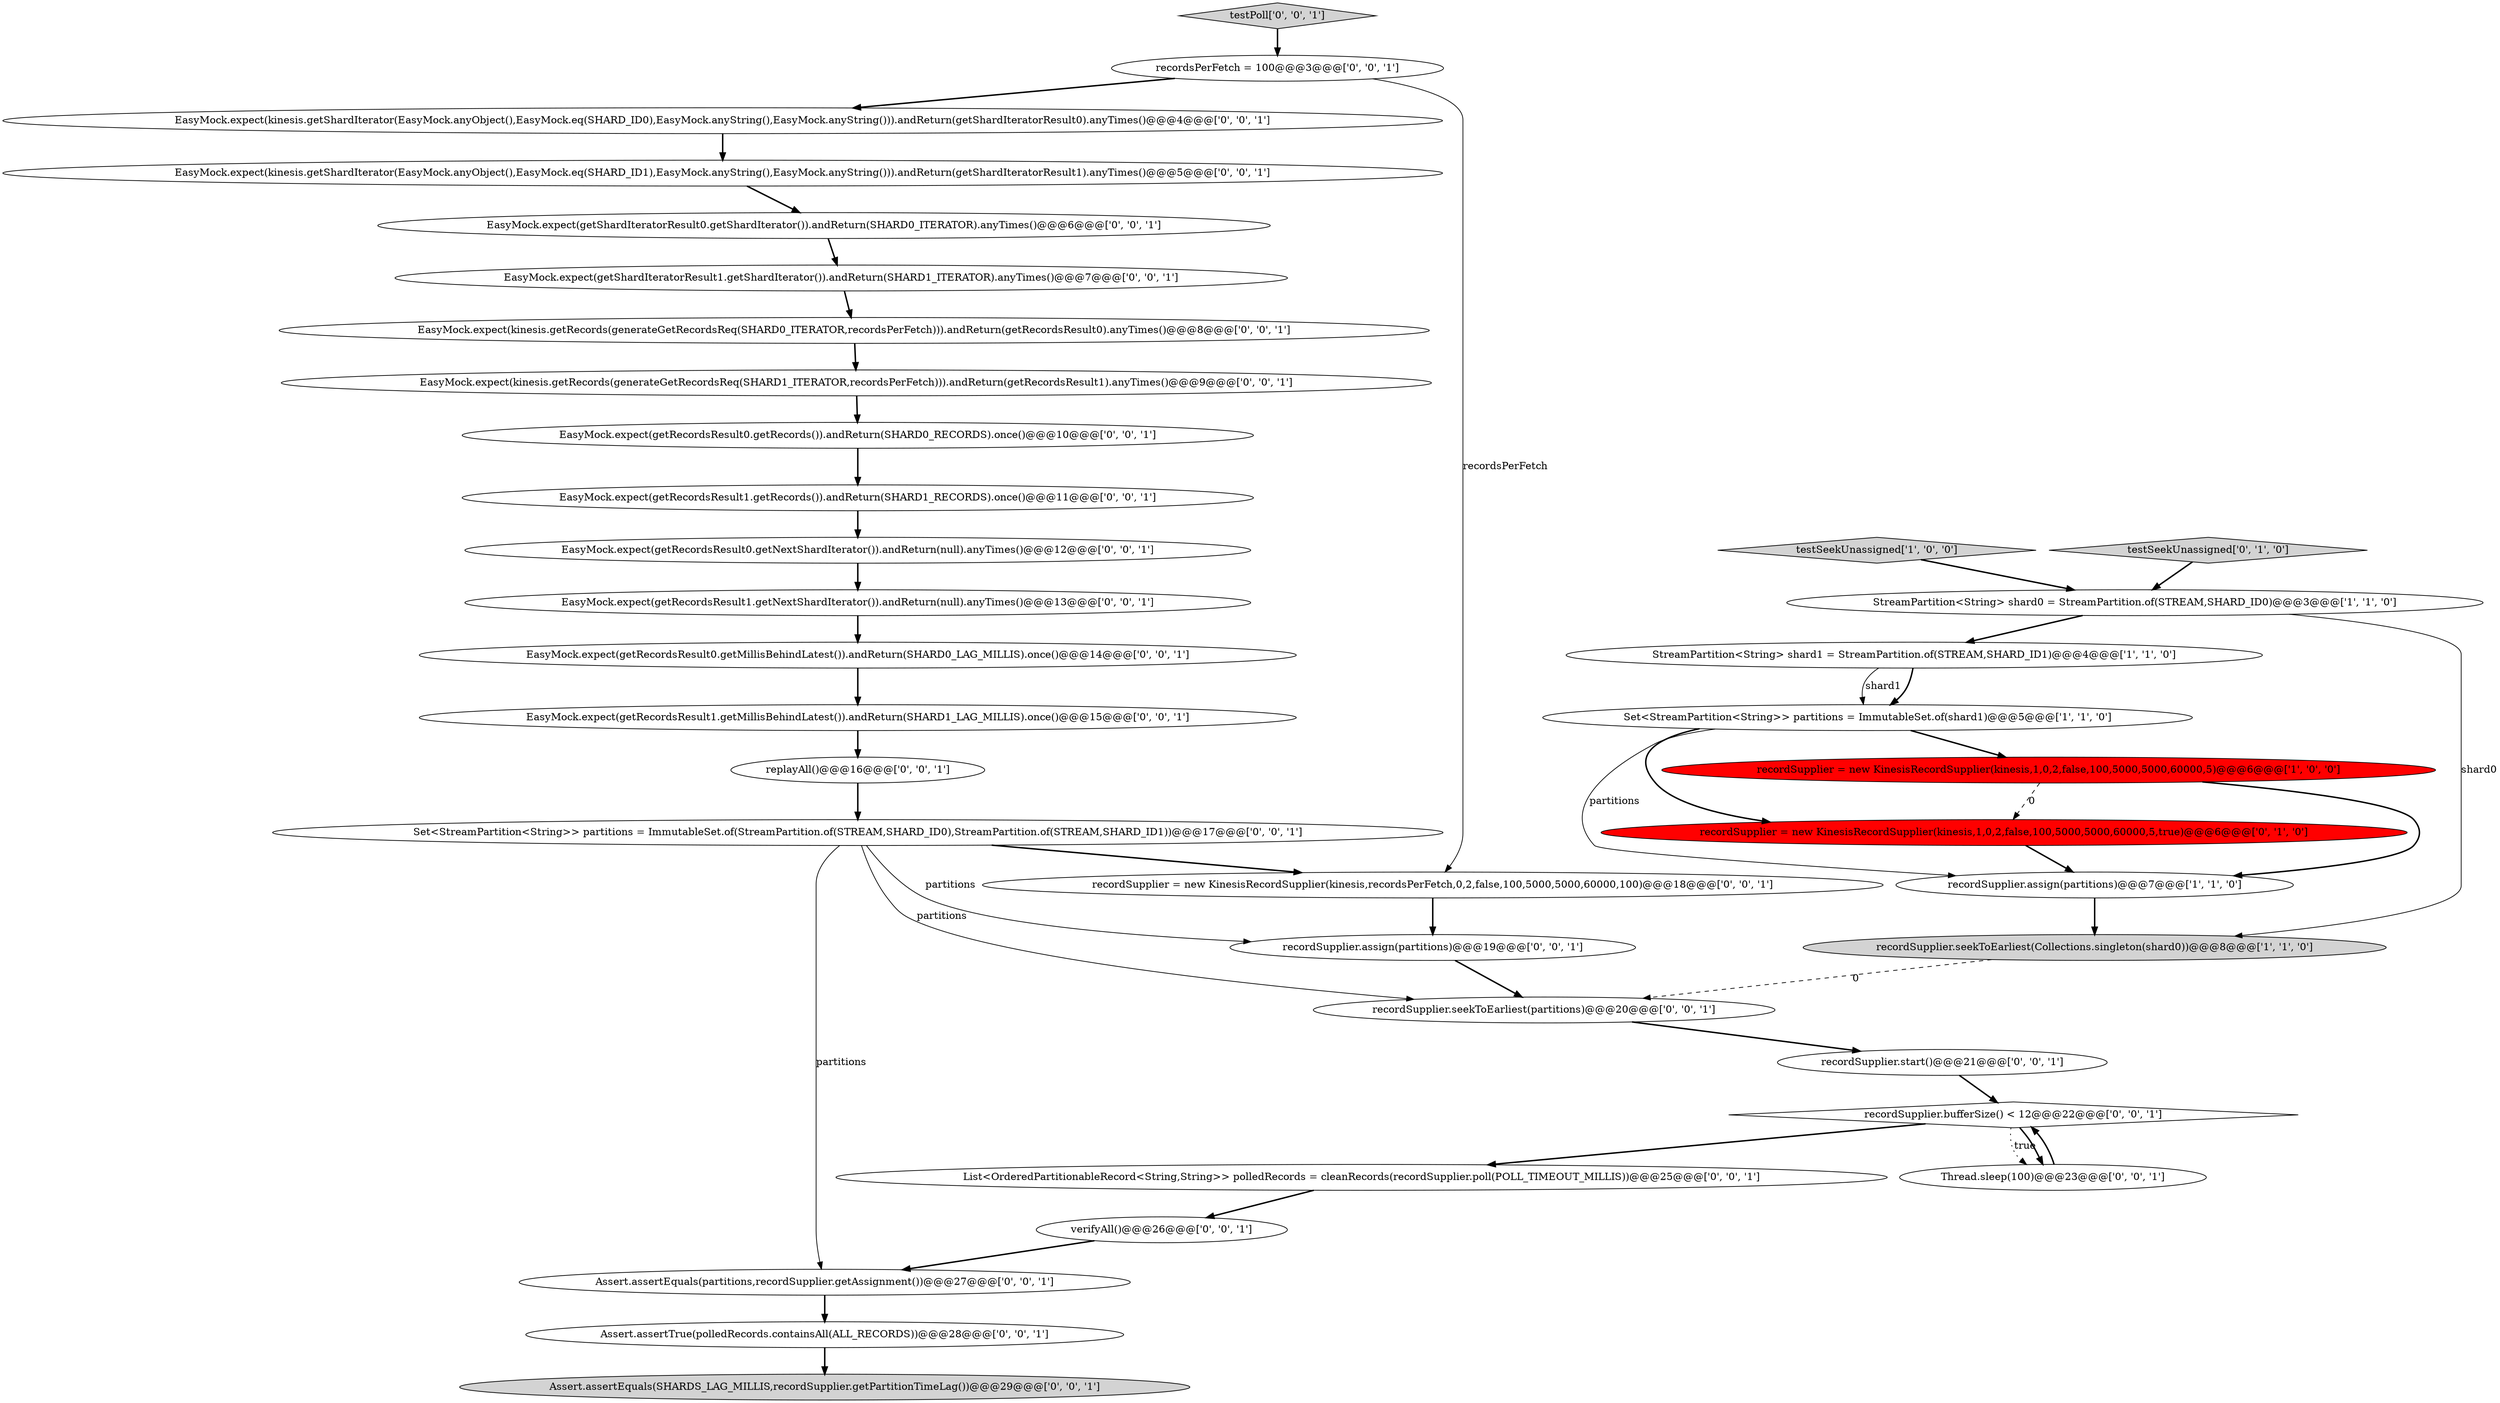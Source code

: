 digraph {
2 [style = filled, label = "recordSupplier.assign(partitions)@@@7@@@['1', '1', '0']", fillcolor = white, shape = ellipse image = "AAA0AAABBB1BBB"];
3 [style = filled, label = "StreamPartition<String> shard1 = StreamPartition.of(STREAM,SHARD_ID1)@@@4@@@['1', '1', '0']", fillcolor = white, shape = ellipse image = "AAA0AAABBB1BBB"];
13 [style = filled, label = "Thread.sleep(100)@@@23@@@['0', '0', '1']", fillcolor = white, shape = ellipse image = "AAA0AAABBB3BBB"];
31 [style = filled, label = "replayAll()@@@16@@@['0', '0', '1']", fillcolor = white, shape = ellipse image = "AAA0AAABBB3BBB"];
30 [style = filled, label = "Assert.assertTrue(polledRecords.containsAll(ALL_RECORDS))@@@28@@@['0', '0', '1']", fillcolor = white, shape = ellipse image = "AAA0AAABBB3BBB"];
19 [style = filled, label = "EasyMock.expect(getRecordsResult0.getRecords()).andReturn(SHARD0_RECORDS).once()@@@10@@@['0', '0', '1']", fillcolor = white, shape = ellipse image = "AAA0AAABBB3BBB"];
32 [style = filled, label = "EasyMock.expect(getRecordsResult1.getRecords()).andReturn(SHARD1_RECORDS).once()@@@11@@@['0', '0', '1']", fillcolor = white, shape = ellipse image = "AAA0AAABBB3BBB"];
20 [style = filled, label = "EasyMock.expect(getRecordsResult0.getNextShardIterator()).andReturn(null).anyTimes()@@@12@@@['0', '0', '1']", fillcolor = white, shape = ellipse image = "AAA0AAABBB3BBB"];
8 [style = filled, label = "testSeekUnassigned['0', '1', '0']", fillcolor = lightgray, shape = diamond image = "AAA0AAABBB2BBB"];
34 [style = filled, label = "EasyMock.expect(getRecordsResult0.getMillisBehindLatest()).andReturn(SHARD0_LAG_MILLIS).once()@@@14@@@['0', '0', '1']", fillcolor = white, shape = ellipse image = "AAA0AAABBB3BBB"];
7 [style = filled, label = "recordSupplier = new KinesisRecordSupplier(kinesis,1,0,2,false,100,5000,5000,60000,5,true)@@@6@@@['0', '1', '0']", fillcolor = red, shape = ellipse image = "AAA1AAABBB2BBB"];
14 [style = filled, label = "recordSupplier.seekToEarliest(partitions)@@@20@@@['0', '0', '1']", fillcolor = white, shape = ellipse image = "AAA0AAABBB3BBB"];
23 [style = filled, label = "Assert.assertEquals(SHARDS_LAG_MILLIS,recordSupplier.getPartitionTimeLag())@@@29@@@['0', '0', '1']", fillcolor = lightgray, shape = ellipse image = "AAA0AAABBB3BBB"];
25 [style = filled, label = "EasyMock.expect(kinesis.getShardIterator(EasyMock.anyObject(),EasyMock.eq(SHARD_ID0),EasyMock.anyString(),EasyMock.anyString())).andReturn(getShardIteratorResult0).anyTimes()@@@4@@@['0', '0', '1']", fillcolor = white, shape = ellipse image = "AAA0AAABBB3BBB"];
15 [style = filled, label = "recordSupplier.start()@@@21@@@['0', '0', '1']", fillcolor = white, shape = ellipse image = "AAA0AAABBB3BBB"];
18 [style = filled, label = "EasyMock.expect(getShardIteratorResult0.getShardIterator()).andReturn(SHARD0_ITERATOR).anyTimes()@@@6@@@['0', '0', '1']", fillcolor = white, shape = ellipse image = "AAA0AAABBB3BBB"];
9 [style = filled, label = "EasyMock.expect(kinesis.getRecords(generateGetRecordsReq(SHARD1_ITERATOR,recordsPerFetch))).andReturn(getRecordsResult1).anyTimes()@@@9@@@['0', '0', '1']", fillcolor = white, shape = ellipse image = "AAA0AAABBB3BBB"];
26 [style = filled, label = "recordSupplier.bufferSize() < 12@@@22@@@['0', '0', '1']", fillcolor = white, shape = diamond image = "AAA0AAABBB3BBB"];
22 [style = filled, label = "EasyMock.expect(kinesis.getShardIterator(EasyMock.anyObject(),EasyMock.eq(SHARD_ID1),EasyMock.anyString(),EasyMock.anyString())).andReturn(getShardIteratorResult1).anyTimes()@@@5@@@['0', '0', '1']", fillcolor = white, shape = ellipse image = "AAA0AAABBB3BBB"];
11 [style = filled, label = "verifyAll()@@@26@@@['0', '0', '1']", fillcolor = white, shape = ellipse image = "AAA0AAABBB3BBB"];
21 [style = filled, label = "recordSupplier = new KinesisRecordSupplier(kinesis,recordsPerFetch,0,2,false,100,5000,5000,60000,100)@@@18@@@['0', '0', '1']", fillcolor = white, shape = ellipse image = "AAA0AAABBB3BBB"];
1 [style = filled, label = "recordSupplier = new KinesisRecordSupplier(kinesis,1,0,2,false,100,5000,5000,60000,5)@@@6@@@['1', '0', '0']", fillcolor = red, shape = ellipse image = "AAA1AAABBB1BBB"];
6 [style = filled, label = "StreamPartition<String> shard0 = StreamPartition.of(STREAM,SHARD_ID0)@@@3@@@['1', '1', '0']", fillcolor = white, shape = ellipse image = "AAA0AAABBB1BBB"];
24 [style = filled, label = "EasyMock.expect(getRecordsResult1.getMillisBehindLatest()).andReturn(SHARD1_LAG_MILLIS).once()@@@15@@@['0', '0', '1']", fillcolor = white, shape = ellipse image = "AAA0AAABBB3BBB"];
29 [style = filled, label = "Assert.assertEquals(partitions,recordSupplier.getAssignment())@@@27@@@['0', '0', '1']", fillcolor = white, shape = ellipse image = "AAA0AAABBB3BBB"];
27 [style = filled, label = "List<OrderedPartitionableRecord<String,String>> polledRecords = cleanRecords(recordSupplier.poll(POLL_TIMEOUT_MILLIS))@@@25@@@['0', '0', '1']", fillcolor = white, shape = ellipse image = "AAA0AAABBB3BBB"];
28 [style = filled, label = "recordsPerFetch = 100@@@3@@@['0', '0', '1']", fillcolor = white, shape = ellipse image = "AAA0AAABBB3BBB"];
4 [style = filled, label = "Set<StreamPartition<String>> partitions = ImmutableSet.of(shard1)@@@5@@@['1', '1', '0']", fillcolor = white, shape = ellipse image = "AAA0AAABBB1BBB"];
17 [style = filled, label = "testPoll['0', '0', '1']", fillcolor = lightgray, shape = diamond image = "AAA0AAABBB3BBB"];
10 [style = filled, label = "Set<StreamPartition<String>> partitions = ImmutableSet.of(StreamPartition.of(STREAM,SHARD_ID0),StreamPartition.of(STREAM,SHARD_ID1))@@@17@@@['0', '0', '1']", fillcolor = white, shape = ellipse image = "AAA0AAABBB3BBB"];
12 [style = filled, label = "EasyMock.expect(kinesis.getRecords(generateGetRecordsReq(SHARD0_ITERATOR,recordsPerFetch))).andReturn(getRecordsResult0).anyTimes()@@@8@@@['0', '0', '1']", fillcolor = white, shape = ellipse image = "AAA0AAABBB3BBB"];
5 [style = filled, label = "recordSupplier.seekToEarliest(Collections.singleton(shard0))@@@8@@@['1', '1', '0']", fillcolor = lightgray, shape = ellipse image = "AAA0AAABBB1BBB"];
35 [style = filled, label = "recordSupplier.assign(partitions)@@@19@@@['0', '0', '1']", fillcolor = white, shape = ellipse image = "AAA0AAABBB3BBB"];
0 [style = filled, label = "testSeekUnassigned['1', '0', '0']", fillcolor = lightgray, shape = diamond image = "AAA0AAABBB1BBB"];
16 [style = filled, label = "EasyMock.expect(getRecordsResult1.getNextShardIterator()).andReturn(null).anyTimes()@@@13@@@['0', '0', '1']", fillcolor = white, shape = ellipse image = "AAA0AAABBB3BBB"];
33 [style = filled, label = "EasyMock.expect(getShardIteratorResult1.getShardIterator()).andReturn(SHARD1_ITERATOR).anyTimes()@@@7@@@['0', '0', '1']", fillcolor = white, shape = ellipse image = "AAA0AAABBB3BBB"];
6->3 [style = bold, label=""];
28->21 [style = solid, label="recordsPerFetch"];
5->14 [style = dashed, label="0"];
25->22 [style = bold, label=""];
29->30 [style = bold, label=""];
0->6 [style = bold, label=""];
10->29 [style = solid, label="partitions"];
18->33 [style = bold, label=""];
30->23 [style = bold, label=""];
16->34 [style = bold, label=""];
11->29 [style = bold, label=""];
8->6 [style = bold, label=""];
10->21 [style = bold, label=""];
10->14 [style = solid, label="partitions"];
33->12 [style = bold, label=""];
26->13 [style = dotted, label="true"];
12->9 [style = bold, label=""];
3->4 [style = bold, label=""];
35->14 [style = bold, label=""];
4->7 [style = bold, label=""];
26->13 [style = bold, label=""];
15->26 [style = bold, label=""];
26->27 [style = bold, label=""];
17->28 [style = bold, label=""];
22->18 [style = bold, label=""];
19->32 [style = bold, label=""];
20->16 [style = bold, label=""];
34->24 [style = bold, label=""];
27->11 [style = bold, label=""];
3->4 [style = solid, label="shard1"];
24->31 [style = bold, label=""];
13->26 [style = bold, label=""];
31->10 [style = bold, label=""];
7->2 [style = bold, label=""];
10->35 [style = solid, label="partitions"];
28->25 [style = bold, label=""];
9->19 [style = bold, label=""];
4->2 [style = solid, label="partitions"];
14->15 [style = bold, label=""];
1->2 [style = bold, label=""];
4->1 [style = bold, label=""];
21->35 [style = bold, label=""];
1->7 [style = dashed, label="0"];
6->5 [style = solid, label="shard0"];
32->20 [style = bold, label=""];
2->5 [style = bold, label=""];
}
